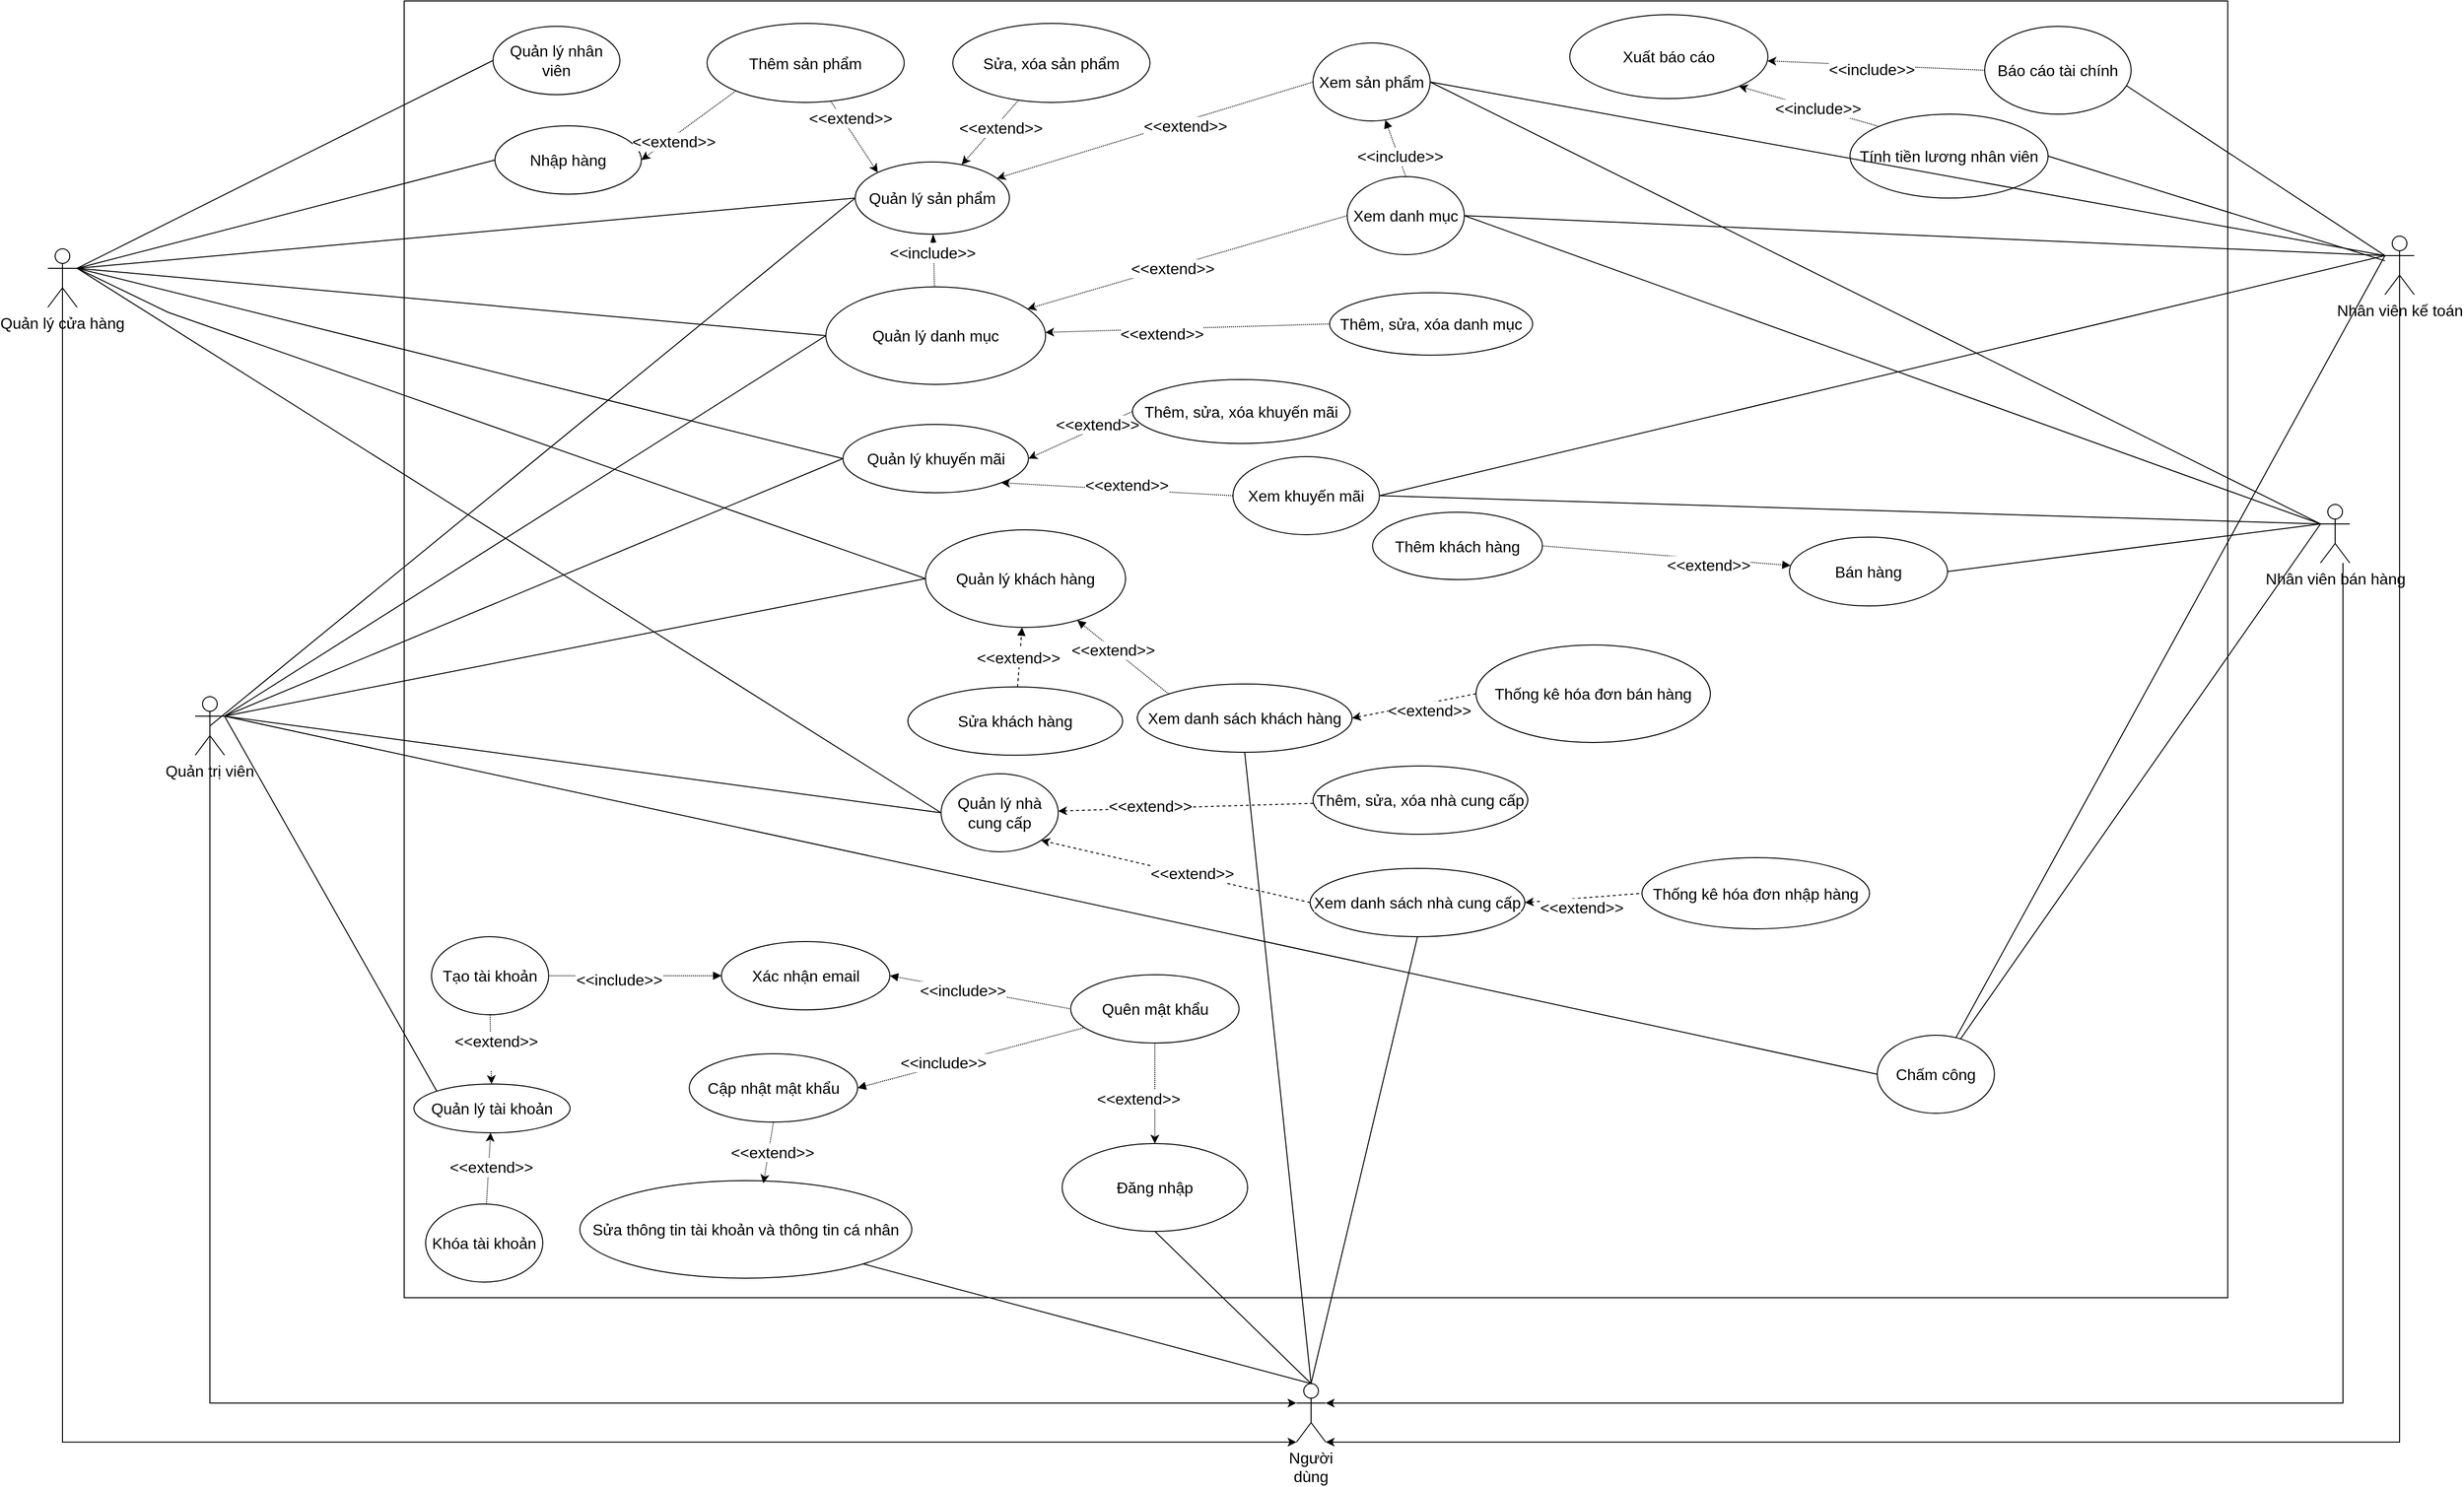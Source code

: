 <mxfile version="26.0.16">
  <diagram name="Page-1" id="WqAarsOmlhITUjQRJXOC">
    <mxGraphModel dx="2150" dy="635" grid="0" gridSize="10" guides="1" tooltips="1" connect="1" arrows="1" fold="1" page="0" pageScale="1" pageWidth="2000" pageHeight="2000" math="0" shadow="0">
      <root>
        <mxCell id="0" />
        <mxCell id="1" parent="0" />
        <mxCell id="wRQmbALiXiBGDB0lb7iL-19" style="edgeStyle=orthogonalEdgeStyle;rounded=0;orthogonalLoop=1;jettySize=auto;html=1;exitX=0.5;exitY=0.5;exitDx=0;exitDy=0;exitPerimeter=0;entryX=0;entryY=1;entryDx=0;entryDy=0;entryPerimeter=0;fontSize=16;" parent="1" source="mzjTRJlUvc-mZhG5SnVU-1" target="mzjTRJlUvc-mZhG5SnVU-13" edge="1">
          <mxGeometry relative="1" as="geometry">
            <mxPoint x="160" y="1880" as="targetPoint" />
            <Array as="points">
              <mxPoint x="-254" y="1921" />
            </Array>
          </mxGeometry>
        </mxCell>
        <mxCell id="mzjTRJlUvc-mZhG5SnVU-1" value="Quản lý cửa hàng" style="shape=umlActor;verticalLabelPosition=bottom;verticalAlign=top;outlineConnect=0;fontColor=default;fontSize=16;" parent="1" vertex="1">
          <mxGeometry x="-269" y="698" width="30" height="60" as="geometry" />
        </mxCell>
        <mxCell id="mzjTRJlUvc-mZhG5SnVU-2" value="" style="whiteSpace=wrap;html=1;fontSize=16;" parent="1" vertex="1">
          <mxGeometry x="96" y="444" width="1868" height="1329" as="geometry" />
        </mxCell>
        <mxCell id="wRQmbALiXiBGDB0lb7iL-17" style="edgeStyle=orthogonalEdgeStyle;rounded=0;orthogonalLoop=1;jettySize=auto;html=1;exitX=0.5;exitY=0.5;exitDx=0;exitDy=0;exitPerimeter=0;entryX=0;entryY=0.333;entryDx=0;entryDy=0;entryPerimeter=0;fontSize=16;" parent="1" source="mzjTRJlUvc-mZhG5SnVU-3" target="mzjTRJlUvc-mZhG5SnVU-13" edge="1">
          <mxGeometry relative="1" as="geometry">
            <mxPoint x="490" y="1830" as="targetPoint" />
            <Array as="points">
              <mxPoint x="-103" y="1881" />
            </Array>
          </mxGeometry>
        </mxCell>
        <mxCell id="vyVA0rmCBXlgfzCqZLzg-44" style="edgeStyle=none;shape=connector;rounded=0;orthogonalLoop=1;jettySize=auto;html=1;exitX=1;exitY=0.333;exitDx=0;exitDy=0;exitPerimeter=0;strokeColor=default;align=center;verticalAlign=middle;fontFamily=Helvetica;fontSize=16;fontColor=default;labelBackgroundColor=default;endArrow=none;flowAnimation=0;startFill=0;entryX=0;entryY=0.5;entryDx=0;entryDy=0;" parent="1" source="mzjTRJlUvc-mZhG5SnVU-3" target="vyVA0rmCBXlgfzCqZLzg-31" edge="1">
          <mxGeometry relative="1" as="geometry" />
        </mxCell>
        <mxCell id="mzjTRJlUvc-mZhG5SnVU-3" value="Quản trị viên" style="shape=umlActor;verticalLabelPosition=bottom;verticalAlign=top;outlineConnect=0;fontColor=default;fontSize=16;" parent="1" vertex="1">
          <mxGeometry x="-118" y="1157" width="30" height="60" as="geometry" />
        </mxCell>
        <mxCell id="mzjTRJlUvc-mZhG5SnVU-52" style="edgeStyle=none;shape=connector;rounded=0;orthogonalLoop=1;jettySize=auto;html=1;exitX=0;exitY=0.333;exitDx=0;exitDy=0;exitPerimeter=0;strokeColor=default;align=center;verticalAlign=middle;fontFamily=Helvetica;fontSize=16;fontColor=default;labelBackgroundColor=default;startFill=0;endArrow=none;entryX=1;entryY=0.5;entryDx=0;entryDy=0;" parent="1" source="mzjTRJlUvc-mZhG5SnVU-5" target="mzjTRJlUvc-mZhG5SnVU-51" edge="1">
          <mxGeometry relative="1" as="geometry" />
        </mxCell>
        <mxCell id="vyVA0rmCBXlgfzCqZLzg-46" style="edgeStyle=none;shape=connector;rounded=0;orthogonalLoop=1;jettySize=auto;html=1;exitX=0;exitY=0.333;exitDx=0;exitDy=0;exitPerimeter=0;strokeColor=default;align=center;verticalAlign=middle;fontFamily=Helvetica;fontSize=16;fontColor=default;labelBackgroundColor=default;endArrow=none;flowAnimation=0;endFill=1;startFill=0;" parent="1" source="mzjTRJlUvc-mZhG5SnVU-5" target="vyVA0rmCBXlgfzCqZLzg-31" edge="1">
          <mxGeometry relative="1" as="geometry" />
        </mxCell>
        <mxCell id="mzjTRJlUvc-mZhG5SnVU-5" value="Nhân viên bán hàng" style="shape=umlActor;verticalLabelPosition=bottom;verticalAlign=top;html=1;outlineConnect=0;fontColor=default;fontSize=16;" parent="1" vertex="1">
          <mxGeometry x="2059" y="960" width="30" height="60" as="geometry" />
        </mxCell>
        <mxCell id="wRQmbALiXiBGDB0lb7iL-16" style="edgeStyle=orthogonalEdgeStyle;rounded=0;orthogonalLoop=1;jettySize=auto;html=1;exitX=0.5;exitY=0.5;exitDx=0;exitDy=0;exitPerimeter=0;entryX=1;entryY=1;entryDx=0;entryDy=0;entryPerimeter=0;fontSize=16;" parent="1" source="mzjTRJlUvc-mZhG5SnVU-6" target="mzjTRJlUvc-mZhG5SnVU-13" edge="1">
          <mxGeometry relative="1" as="geometry">
            <mxPoint x="1900" y="1880" as="targetPoint" />
            <Array as="points">
              <mxPoint x="2140" y="1921" />
            </Array>
          </mxGeometry>
        </mxCell>
        <mxCell id="vyVA0rmCBXlgfzCqZLzg-47" style="edgeStyle=none;shape=connector;rounded=0;orthogonalLoop=1;jettySize=auto;html=1;exitX=0;exitY=0.333;exitDx=0;exitDy=0;exitPerimeter=0;strokeColor=default;align=center;verticalAlign=middle;fontFamily=Helvetica;fontSize=16;fontColor=default;labelBackgroundColor=default;endArrow=none;flowAnimation=0;startFill=0;" parent="1" source="mzjTRJlUvc-mZhG5SnVU-6" target="vyVA0rmCBXlgfzCqZLzg-31" edge="1">
          <mxGeometry relative="1" as="geometry" />
        </mxCell>
        <mxCell id="mzjTRJlUvc-mZhG5SnVU-6" value="Nhân viên kế toán" style="shape=umlActor;verticalLabelPosition=bottom;verticalAlign=top;html=1;outlineConnect=0;fontColor=default;fontSize=16;" parent="1" vertex="1">
          <mxGeometry x="2125" y="685" width="30" height="60" as="geometry" />
        </mxCell>
        <mxCell id="mzjTRJlUvc-mZhG5SnVU-13" value="Người dùng" style="shape=umlActor;verticalLabelPosition=bottom;verticalAlign=top;html=1;outlineConnect=0;whiteSpace=wrap;fontColor=default;fontSize=16;" parent="1" vertex="1">
          <mxGeometry x="1010" y="1861" width="30" height="60" as="geometry" />
        </mxCell>
        <mxCell id="mzjTRJlUvc-mZhG5SnVU-41" style="rounded=0;orthogonalLoop=1;jettySize=auto;html=1;exitX=0.5;exitY=1;exitDx=0;exitDy=0;endArrow=none;startFill=0;fontSize=16;entryX=0.5;entryY=0;entryDx=0;entryDy=0;entryPerimeter=0;" parent="1" source="mzjTRJlUvc-mZhG5SnVU-34" target="mzjTRJlUvc-mZhG5SnVU-13" edge="1">
          <mxGeometry relative="1" as="geometry">
            <mxPoint x="1035" y="1770" as="targetPoint" />
          </mxGeometry>
        </mxCell>
        <mxCell id="mzjTRJlUvc-mZhG5SnVU-34" value="Đăng nhập" style="ellipse;whiteSpace=wrap;html=1;fontSize=16;" parent="1" vertex="1">
          <mxGeometry x="770" y="1615" width="190" height="90" as="geometry" />
        </mxCell>
        <mxCell id="mzjTRJlUvc-mZhG5SnVU-42" style="rounded=0;orthogonalLoop=1;jettySize=auto;html=1;dashed=1;dashPattern=1 1;fontSize=16;flowAnimation=0;" parent="1" source="mzjTRJlUvc-mZhG5SnVU-35" target="mzjTRJlUvc-mZhG5SnVU-34" edge="1">
          <mxGeometry relative="1" as="geometry" />
        </mxCell>
        <mxCell id="mzjTRJlUvc-mZhG5SnVU-44" value="&amp;lt;&amp;lt;extend&amp;gt;&amp;gt;" style="edgeLabel;html=1;align=center;verticalAlign=middle;resizable=0;points=[];fontSize=16;" parent="mzjTRJlUvc-mZhG5SnVU-42" vertex="1" connectable="0">
          <mxGeometry x="0.139" y="-2" relative="1" as="geometry">
            <mxPoint x="-15" y="-2" as="offset" />
          </mxGeometry>
        </mxCell>
        <mxCell id="mzjTRJlUvc-mZhG5SnVU-35" value="Quên mật khẩu" style="ellipse;whiteSpace=wrap;html=1;fontSize=16;" parent="1" vertex="1">
          <mxGeometry x="778.75" y="1442" width="172.5" height="70" as="geometry" />
        </mxCell>
        <mxCell id="mzjTRJlUvc-mZhG5SnVU-48" style="rounded=0;orthogonalLoop=1;jettySize=auto;html=1;exitX=0;exitY=0.5;exitDx=0;exitDy=0;endArrow=none;startFill=0;entryX=1;entryY=0.333;entryDx=0;entryDy=0;entryPerimeter=0;fontSize=16;" parent="1" source="mzjTRJlUvc-mZhG5SnVU-46" target="mzjTRJlUvc-mZhG5SnVU-1" edge="1">
          <mxGeometry relative="1" as="geometry" />
        </mxCell>
        <mxCell id="mzjTRJlUvc-mZhG5SnVU-46" value="Quản lý nhân viên" style="ellipse;whiteSpace=wrap;html=1;fontSize=16;" parent="1" vertex="1">
          <mxGeometry x="187" y="470" width="130" height="70" as="geometry" />
        </mxCell>
        <mxCell id="mzjTRJlUvc-mZhG5SnVU-50" style="edgeStyle=none;shape=connector;rounded=0;orthogonalLoop=1;jettySize=auto;html=1;exitX=0;exitY=0;exitDx=0;exitDy=0;strokeColor=default;align=center;verticalAlign=middle;fontFamily=Helvetica;fontSize=16;fontColor=default;labelBackgroundColor=default;startFill=0;endArrow=none;entryX=1;entryY=0.333;entryDx=0;entryDy=0;entryPerimeter=0;" parent="1" source="mzjTRJlUvc-mZhG5SnVU-49" target="mzjTRJlUvc-mZhG5SnVU-3" edge="1">
          <mxGeometry relative="1" as="geometry" />
        </mxCell>
        <mxCell id="mzjTRJlUvc-mZhG5SnVU-49" value="Quản lý tài khoản" style="ellipse;whiteSpace=wrap;html=1;fontFamily=Helvetica;fontSize=16;fontColor=default;labelBackgroundColor=default;" parent="1" vertex="1">
          <mxGeometry x="106" y="1554" width="160" height="50" as="geometry" />
        </mxCell>
        <mxCell id="vyVA0rmCBXlgfzCqZLzg-49" style="edgeStyle=none;shape=connector;rounded=0;orthogonalLoop=1;jettySize=auto;html=1;dashed=1;dashPattern=1 1;strokeColor=default;align=center;verticalAlign=middle;fontFamily=Helvetica;fontSize=16;fontColor=default;labelBackgroundColor=default;endArrow=none;flowAnimation=0;startArrow=block;startFill=1;entryX=1;entryY=0.5;entryDx=0;entryDy=0;" parent="1" source="mzjTRJlUvc-mZhG5SnVU-51" target="vyVA0rmCBXlgfzCqZLzg-35" edge="1">
          <mxGeometry relative="1" as="geometry" />
        </mxCell>
        <mxCell id="vyVA0rmCBXlgfzCqZLzg-50" value="&amp;lt;&amp;lt;extend&amp;gt;&amp;gt;" style="edgeLabel;html=1;align=center;verticalAlign=middle;resizable=0;points=[];fontFamily=Helvetica;fontSize=16;fontColor=default;labelBackgroundColor=default;" parent="vyVA0rmCBXlgfzCqZLzg-49" vertex="1" connectable="0">
          <mxGeometry x="-0.328" y="6" relative="1" as="geometry">
            <mxPoint x="1" as="offset" />
          </mxGeometry>
        </mxCell>
        <mxCell id="mzjTRJlUvc-mZhG5SnVU-51" value="Bán hàng" style="ellipse;whiteSpace=wrap;html=1;fontFamily=Helvetica;fontSize=16;fontColor=default;labelBackgroundColor=default;" parent="1" vertex="1">
          <mxGeometry x="1515" y="993.5" width="162" height="70.5" as="geometry" />
        </mxCell>
        <mxCell id="mzjTRJlUvc-mZhG5SnVU-53" value="Nhập hàng" style="ellipse;whiteSpace=wrap;html=1;fontFamily=Helvetica;fontSize=16;fontColor=default;labelBackgroundColor=default;" parent="1" vertex="1">
          <mxGeometry x="189" y="572" width="150" height="70" as="geometry" />
        </mxCell>
        <mxCell id="mzjTRJlUvc-mZhG5SnVU-61" style="edgeStyle=none;shape=connector;rounded=0;orthogonalLoop=1;jettySize=auto;html=1;exitX=0.955;exitY=0.661;exitDx=0;exitDy=0;strokeColor=default;align=center;verticalAlign=middle;fontFamily=Helvetica;fontSize=16;fontColor=default;labelBackgroundColor=default;startFill=0;endArrow=none;exitPerimeter=0;entryX=0;entryY=0.333;entryDx=0;entryDy=0;entryPerimeter=0;" parent="1" source="mzjTRJlUvc-mZhG5SnVU-59" target="mzjTRJlUvc-mZhG5SnVU-6" edge="1">
          <mxGeometry relative="1" as="geometry">
            <mxPoint x="1670" y="730" as="targetPoint" />
          </mxGeometry>
        </mxCell>
        <mxCell id="TOIIvdyRNJA0sRJGZACa-12" style="edgeStyle=none;shape=connector;rounded=0;orthogonalLoop=1;jettySize=auto;html=1;exitX=0;exitY=0.5;exitDx=0;exitDy=0;dashed=1;dashPattern=1 1;strokeColor=default;align=center;verticalAlign=middle;fontFamily=Helvetica;fontSize=16;fontColor=default;labelBackgroundColor=default;endArrow=classic;flowAnimation=0;" edge="1" parent="1" source="mzjTRJlUvc-mZhG5SnVU-59" target="TOIIvdyRNJA0sRJGZACa-7">
          <mxGeometry relative="1" as="geometry" />
        </mxCell>
        <mxCell id="TOIIvdyRNJA0sRJGZACa-26" value="&amp;lt;&amp;lt;include&amp;gt;&amp;gt;" style="edgeLabel;html=1;align=center;verticalAlign=middle;resizable=0;points=[];fontFamily=Helvetica;fontSize=16;fontColor=default;labelBackgroundColor=default;" vertex="1" connectable="0" parent="TOIIvdyRNJA0sRJGZACa-12">
          <mxGeometry x="0.044" y="4" relative="1" as="geometry">
            <mxPoint as="offset" />
          </mxGeometry>
        </mxCell>
        <mxCell id="mzjTRJlUvc-mZhG5SnVU-59" value="Báo cáo tài chính" style="ellipse;whiteSpace=wrap;html=1;fontFamily=Helvetica;fontSize=16;fontColor=default;labelBackgroundColor=default;" parent="1" vertex="1">
          <mxGeometry x="1715" y="470" width="150" height="90" as="geometry" />
        </mxCell>
        <mxCell id="mzjTRJlUvc-mZhG5SnVU-62" style="edgeStyle=none;shape=connector;rounded=0;orthogonalLoop=1;jettySize=auto;html=1;exitX=1;exitY=0.5;exitDx=0;exitDy=0;strokeColor=default;align=center;verticalAlign=middle;fontFamily=Helvetica;fontSize=16;fontColor=default;labelBackgroundColor=default;startFill=0;endArrow=none;" parent="1" source="mzjTRJlUvc-mZhG5SnVU-60" target="mzjTRJlUvc-mZhG5SnVU-6" edge="1">
          <mxGeometry relative="1" as="geometry">
            <mxPoint x="1670" y="710" as="targetPoint" />
          </mxGeometry>
        </mxCell>
        <mxCell id="TOIIvdyRNJA0sRJGZACa-11" style="edgeStyle=none;shape=connector;rounded=0;orthogonalLoop=1;jettySize=auto;html=1;exitX=0;exitY=0;exitDx=0;exitDy=0;entryX=1;entryY=1;entryDx=0;entryDy=0;dashed=1;dashPattern=1 1;strokeColor=default;align=center;verticalAlign=middle;fontFamily=Helvetica;fontSize=16;fontColor=default;labelBackgroundColor=default;endArrow=classic;flowAnimation=0;" edge="1" parent="1" source="mzjTRJlUvc-mZhG5SnVU-60" target="TOIIvdyRNJA0sRJGZACa-7">
          <mxGeometry relative="1" as="geometry" />
        </mxCell>
        <mxCell id="TOIIvdyRNJA0sRJGZACa-28" value="&lt;span style=&quot;color: rgba(0, 0, 0, 0); font-family: monospace; font-size: 0px; text-align: start;&quot;&gt;%3CmxGraphModel%3E%3Croot%3E%3CmxCell%20id%3D%220%22%2F%3E%3CmxCell%20id%3D%221%22%20parent%3D%220%22%2F%3E%3CmxCell%20id%3D%222%22%20value%3D%22%26amp%3Blt%3B%26amp%3Blt%3Binclude%26amp%3Bgt%3B%26amp%3Bgt%3B%22%20style%3D%22edgeLabel%3Bhtml%3D1%3Balign%3Dcenter%3BverticalAlign%3Dmiddle%3Bresizable%3D0%3Bpoints%3D%5B%5D%3BfontFamily%3DHelvetica%3BfontSize%3D16%3BfontColor%3Ddefault%3BlabelBackgroundColor%3Ddefault%3B%22%20vertex%3D%221%22%20connectable%3D%220%22%20parent%3D%221%22%3E%3CmxGeometry%20x%3D%221598.467%22%20y%3D%22513.795%22%20as%3D%22geometry%22%2F%3E%3C%2FmxCell%3E%3C%2Froot%3E%3C%2FmxGraphModel%3&amp;lt;&amp;lt;in&lt;/span&gt;" style="edgeLabel;html=1;align=center;verticalAlign=middle;resizable=0;points=[];fontFamily=Helvetica;fontSize=16;fontColor=default;labelBackgroundColor=default;" vertex="1" connectable="0" parent="TOIIvdyRNJA0sRJGZACa-11">
          <mxGeometry x="-0.119" relative="1" as="geometry">
            <mxPoint y="1" as="offset" />
          </mxGeometry>
        </mxCell>
        <mxCell id="TOIIvdyRNJA0sRJGZACa-29" value="&amp;lt;&amp;lt;include&amp;gt;&amp;gt;" style="edgeLabel;html=1;align=center;verticalAlign=middle;resizable=0;points=[];fontFamily=Helvetica;fontSize=16;fontColor=default;labelBackgroundColor=default;" vertex="1" connectable="0" parent="TOIIvdyRNJA0sRJGZACa-11">
          <mxGeometry x="-0.114" y="-1" relative="1" as="geometry">
            <mxPoint as="offset" />
          </mxGeometry>
        </mxCell>
        <mxCell id="mzjTRJlUvc-mZhG5SnVU-60" value="Tính tiền lương nhân viên" style="ellipse;whiteSpace=wrap;html=1;fontFamily=Helvetica;fontSize=16;fontColor=default;labelBackgroundColor=default;" parent="1" vertex="1">
          <mxGeometry x="1577" y="560" width="203" height="86" as="geometry" />
        </mxCell>
        <mxCell id="mzjTRJlUvc-mZhG5SnVU-66" value="Thống kê hóa đơn nhập hàng" style="ellipse;whiteSpace=wrap;html=1;fontFamily=Helvetica;fontSize=16;fontColor=default;labelBackgroundColor=default;" parent="1" vertex="1">
          <mxGeometry x="1364" y="1322" width="233" height="73" as="geometry" />
        </mxCell>
        <mxCell id="mzjTRJlUvc-mZhG5SnVU-69" value="Sửa thông tin tài khoản và thông tin cá nhân" style="ellipse;whiteSpace=wrap;html=1;fontFamily=Helvetica;fontSize=16;fontColor=default;labelBackgroundColor=default;" parent="1" vertex="1">
          <mxGeometry x="276" y="1653" width="340" height="100" as="geometry" />
        </mxCell>
        <mxCell id="mzjTRJlUvc-mZhG5SnVU-70" style="edgeStyle=none;shape=connector;rounded=0;orthogonalLoop=1;jettySize=auto;html=1;exitX=1;exitY=1;exitDx=0;exitDy=0;entryX=0.5;entryY=0;entryDx=0;entryDy=0;entryPerimeter=0;strokeColor=default;align=center;verticalAlign=middle;fontFamily=Helvetica;fontSize=16;fontColor=default;labelBackgroundColor=default;startFill=0;endArrow=none;" parent="1" source="mzjTRJlUvc-mZhG5SnVU-69" target="mzjTRJlUvc-mZhG5SnVU-13" edge="1">
          <mxGeometry relative="1" as="geometry" />
        </mxCell>
        <mxCell id="mzjTRJlUvc-mZhG5SnVU-77" style="edgeStyle=none;shape=connector;rounded=0;orthogonalLoop=1;jettySize=auto;html=1;exitX=0;exitY=0.5;exitDx=0;exitDy=0;strokeColor=default;align=center;verticalAlign=middle;fontFamily=Helvetica;fontSize=16;fontColor=default;labelBackgroundColor=default;startFill=0;endArrow=none;entryX=1;entryY=0.333;entryDx=0;entryDy=0;entryPerimeter=0;" parent="1" source="mzjTRJlUvc-mZhG5SnVU-71" target="mzjTRJlUvc-mZhG5SnVU-3" edge="1">
          <mxGeometry relative="1" as="geometry" />
        </mxCell>
        <mxCell id="TOIIvdyRNJA0sRJGZACa-35" style="edgeStyle=none;shape=connector;rounded=0;orthogonalLoop=1;jettySize=auto;html=1;strokeColor=default;align=center;verticalAlign=middle;fontFamily=Helvetica;fontSize=16;fontColor=default;labelBackgroundColor=default;startFill=1;endArrow=none;flowAnimation=0;dashed=1;endFill=1;startArrow=classic;" edge="1" parent="1" source="mzjTRJlUvc-mZhG5SnVU-71" target="TOIIvdyRNJA0sRJGZACa-33">
          <mxGeometry relative="1" as="geometry" />
        </mxCell>
        <mxCell id="TOIIvdyRNJA0sRJGZACa-41" value="&amp;lt;&amp;lt;extend&amp;gt;&amp;gt;" style="edgeLabel;html=1;align=center;verticalAlign=middle;resizable=0;points=[];fontFamily=Helvetica;fontSize=16;fontColor=default;labelBackgroundColor=default;" vertex="1" connectable="0" parent="TOIIvdyRNJA0sRJGZACa-35">
          <mxGeometry x="-0.283" y="3" relative="1" as="geometry">
            <mxPoint as="offset" />
          </mxGeometry>
        </mxCell>
        <mxCell id="mzjTRJlUvc-mZhG5SnVU-71" value="Quản lý nhà cung cấp" style="ellipse;whiteSpace=wrap;html=1;fontSize=16;" parent="1" vertex="1">
          <mxGeometry x="646" y="1236" width="120" height="80" as="geometry" />
        </mxCell>
        <mxCell id="vyVA0rmCBXlgfzCqZLzg-79" value="" style="edgeStyle=none;shape=connector;rounded=0;orthogonalLoop=1;jettySize=auto;html=1;dashed=1;dashPattern=1 1;strokeColor=default;align=center;verticalAlign=middle;fontFamily=Helvetica;fontSize=16;fontColor=default;labelBackgroundColor=default;endArrow=none;flowAnimation=0;startArrow=blockThin;startFill=1;" parent="1" source="mzjTRJlUvc-mZhG5SnVU-72" target="vyVA0rmCBXlgfzCqZLzg-28" edge="1">
          <mxGeometry relative="1" as="geometry" />
        </mxCell>
        <mxCell id="vyVA0rmCBXlgfzCqZLzg-80" value="&amp;lt;&amp;lt;include&amp;gt;&amp;gt;" style="edgeLabel;html=1;align=center;verticalAlign=middle;resizable=0;points=[];strokeColor=default;fontFamily=Helvetica;fontSize=16;fontColor=default;fillColor=default;" parent="vyVA0rmCBXlgfzCqZLzg-79" vertex="1" connectable="0">
          <mxGeometry x="-0.295" y="-2" relative="1" as="geometry">
            <mxPoint as="offset" />
          </mxGeometry>
        </mxCell>
        <mxCell id="DNHe4On6wuGSZNn7wSYI-7" style="edgeStyle=none;shape=connector;rounded=0;orthogonalLoop=1;jettySize=auto;html=1;exitX=0;exitY=0.5;exitDx=0;exitDy=0;strokeColor=default;align=center;verticalAlign=middle;fontFamily=Helvetica;fontSize=11;fontColor=default;labelBackgroundColor=default;startFill=0;endArrow=none;entryX=1;entryY=0.333;entryDx=0;entryDy=0;entryPerimeter=0;" parent="1" source="mzjTRJlUvc-mZhG5SnVU-72" edge="1" target="mzjTRJlUvc-mZhG5SnVU-1">
          <mxGeometry relative="1" as="geometry">
            <mxPoint x="62.286" y="723.571" as="targetPoint" />
          </mxGeometry>
        </mxCell>
        <mxCell id="DNHe4On6wuGSZNn7wSYI-8" style="edgeStyle=none;shape=connector;rounded=0;orthogonalLoop=1;jettySize=auto;html=1;exitX=0;exitY=0.5;exitDx=0;exitDy=0;strokeColor=default;align=center;verticalAlign=middle;fontFamily=Helvetica;fontSize=11;fontColor=default;labelBackgroundColor=default;startFill=0;endArrow=none;entryX=0.5;entryY=0.5;entryDx=0;entryDy=0;entryPerimeter=0;" parent="1" source="mzjTRJlUvc-mZhG5SnVU-72" edge="1" target="mzjTRJlUvc-mZhG5SnVU-3">
          <mxGeometry relative="1" as="geometry">
            <mxPoint x="216.571" y="1181.857" as="targetPoint" />
          </mxGeometry>
        </mxCell>
        <mxCell id="mzjTRJlUvc-mZhG5SnVU-72" value="Quản lý sản phẩm" style="ellipse;whiteSpace=wrap;html=1;fontFamily=Helvetica;fontSize=16;fontColor=default;labelBackgroundColor=default;" parent="1" vertex="1">
          <mxGeometry x="558" y="609" width="158" height="74" as="geometry" />
        </mxCell>
        <mxCell id="DNHe4On6wuGSZNn7wSYI-2" style="edgeStyle=none;shape=connector;rounded=0;orthogonalLoop=1;jettySize=auto;html=1;exitX=0;exitY=0.5;exitDx=0;exitDy=0;strokeColor=default;align=center;verticalAlign=middle;fontFamily=Helvetica;fontSize=16;fontColor=default;labelBackgroundColor=default;startFill=0;endArrow=none;entryX=1;entryY=0.333;entryDx=0;entryDy=0;entryPerimeter=0;" parent="1" source="mzjTRJlUvc-mZhG5SnVU-74" edge="1" target="mzjTRJlUvc-mZhG5SnVU-1">
          <mxGeometry relative="1" as="geometry">
            <mxPoint x="-234" y="717" as="targetPoint" />
            <Array as="points">
              <mxPoint x="-146" y="763" />
            </Array>
          </mxGeometry>
        </mxCell>
        <mxCell id="mzjTRJlUvc-mZhG5SnVU-74" value="Quản lý khách hàng" style="ellipse;whiteSpace=wrap;html=1;fontFamily=Helvetica;fontSize=16;fontColor=default;labelBackgroundColor=default;" parent="1" vertex="1">
          <mxGeometry x="630" y="986" width="205" height="100" as="geometry" />
        </mxCell>
        <mxCell id="mzjTRJlUvc-mZhG5SnVU-75" value="Quản lý khuyến mãi" style="ellipse;whiteSpace=wrap;html=1;fontFamily=Helvetica;fontSize=16;fontColor=default;labelBackgroundColor=default;" parent="1" vertex="1">
          <mxGeometry x="545.5" y="878" width="190" height="70" as="geometry" />
        </mxCell>
        <mxCell id="mzjTRJlUvc-mZhG5SnVU-76" style="edgeStyle=none;shape=connector;rounded=0;orthogonalLoop=1;jettySize=auto;html=1;exitX=0;exitY=0.5;exitDx=0;exitDy=0;entryX=1;entryY=0.333;entryDx=0;entryDy=0;entryPerimeter=0;strokeColor=default;align=center;verticalAlign=middle;fontFamily=Helvetica;fontSize=16;fontColor=default;labelBackgroundColor=default;startFill=0;endArrow=none;" parent="1" source="mzjTRJlUvc-mZhG5SnVU-71" target="mzjTRJlUvc-mZhG5SnVU-1" edge="1">
          <mxGeometry relative="1" as="geometry" />
        </mxCell>
        <mxCell id="wRQmbALiXiBGDB0lb7iL-4" value="Thống kê hóa đơn bán hàng" style="ellipse;whiteSpace=wrap;html=1;fontFamily=Helvetica;fontSize=16;fontColor=default;labelBackgroundColor=default;" parent="1" vertex="1">
          <mxGeometry x="1194" y="1104" width="240" height="100" as="geometry" />
        </mxCell>
        <mxCell id="wRQmbALiXiBGDB0lb7iL-15" style="edgeStyle=orthogonalEdgeStyle;rounded=0;orthogonalLoop=1;jettySize=auto;html=1;entryX=1;entryY=0.333;entryDx=0;entryDy=0;entryPerimeter=0;fontSize=16;" parent="1" edge="1" target="mzjTRJlUvc-mZhG5SnVU-13" source="mzjTRJlUvc-mZhG5SnVU-5">
          <mxGeometry relative="1" as="geometry">
            <Array as="points">
              <mxPoint x="2082" y="1881" />
            </Array>
            <mxPoint x="1760" y="1000" as="sourcePoint" />
            <mxPoint x="1050" y="1790" as="targetPoint" />
          </mxGeometry>
        </mxCell>
        <mxCell id="wRQmbALiXiBGDB0lb7iL-24" style="edgeStyle=none;shape=connector;rounded=0;orthogonalLoop=1;jettySize=auto;html=1;exitX=0;exitY=0.5;exitDx=0;exitDy=0;entryX=1;entryY=0.333;entryDx=0;entryDy=0;entryPerimeter=0;strokeColor=default;align=center;verticalAlign=middle;fontFamily=Helvetica;fontSize=16;fontColor=default;labelBackgroundColor=default;startFill=0;endArrow=none;" parent="1" source="mzjTRJlUvc-mZhG5SnVU-75" target="mzjTRJlUvc-mZhG5SnVU-1" edge="1">
          <mxGeometry relative="1" as="geometry" />
        </mxCell>
        <mxCell id="wRQmbALiXiBGDB0lb7iL-25" style="edgeStyle=none;shape=connector;rounded=0;orthogonalLoop=1;jettySize=auto;html=1;exitX=0;exitY=0.5;exitDx=0;exitDy=0;entryX=1;entryY=0.333;entryDx=0;entryDy=0;entryPerimeter=0;strokeColor=default;align=center;verticalAlign=middle;fontFamily=Helvetica;fontSize=16;fontColor=default;labelBackgroundColor=default;startFill=0;endArrow=none;" parent="1" source="mzjTRJlUvc-mZhG5SnVU-75" target="mzjTRJlUvc-mZhG5SnVU-3" edge="1">
          <mxGeometry relative="1" as="geometry" />
        </mxCell>
        <mxCell id="vyVA0rmCBXlgfzCqZLzg-7" style="edgeStyle=none;shape=connector;rounded=0;orthogonalLoop=1;jettySize=auto;html=1;exitX=0.5;exitY=1;exitDx=0;exitDy=0;dashed=1;dashPattern=1 1;strokeColor=default;align=center;verticalAlign=middle;fontFamily=Helvetica;fontSize=16;fontColor=default;labelBackgroundColor=default;endArrow=classic;flowAnimation=0;" parent="1" source="vyVA0rmCBXlgfzCqZLzg-4" target="mzjTRJlUvc-mZhG5SnVU-49" edge="1">
          <mxGeometry relative="1" as="geometry" />
        </mxCell>
        <mxCell id="vyVA0rmCBXlgfzCqZLzg-24" value="&amp;lt;&amp;lt;extend&amp;gt;&amp;gt;&lt;div&gt;&lt;br&gt;&lt;/div&gt;" style="edgeLabel;html=1;align=center;verticalAlign=middle;resizable=0;points=[];fontFamily=Helvetica;fontSize=16;fontColor=default;labelBackgroundColor=default;" parent="vyVA0rmCBXlgfzCqZLzg-7" vertex="1" connectable="0">
          <mxGeometry x="0.043" y="5" relative="1" as="geometry">
            <mxPoint as="offset" />
          </mxGeometry>
        </mxCell>
        <mxCell id="vyVA0rmCBXlgfzCqZLzg-4" value="Tạo tài khoản" style="ellipse;whiteSpace=wrap;html=1;fontSize=16;" parent="1" vertex="1">
          <mxGeometry x="124" y="1403" width="120" height="80" as="geometry" />
        </mxCell>
        <mxCell id="vyVA0rmCBXlgfzCqZLzg-6" style="edgeStyle=none;shape=connector;rounded=0;orthogonalLoop=1;jettySize=auto;html=1;dashed=1;dashPattern=1 1;strokeColor=default;align=center;verticalAlign=middle;fontFamily=Helvetica;fontSize=16;fontColor=default;labelBackgroundColor=default;endArrow=classic;flowAnimation=0;" parent="1" source="vyVA0rmCBXlgfzCqZLzg-5" target="mzjTRJlUvc-mZhG5SnVU-49" edge="1">
          <mxGeometry relative="1" as="geometry" />
        </mxCell>
        <mxCell id="vyVA0rmCBXlgfzCqZLzg-25" value="&amp;lt;&amp;lt;extend&amp;gt;&amp;gt;" style="edgeLabel;html=1;align=center;verticalAlign=middle;resizable=0;points=[];fontFamily=Helvetica;fontSize=16;fontColor=default;labelBackgroundColor=default;" parent="vyVA0rmCBXlgfzCqZLzg-6" vertex="1" connectable="0">
          <mxGeometry x="0.045" y="-3" relative="1" as="geometry">
            <mxPoint x="-1" y="-1" as="offset" />
          </mxGeometry>
        </mxCell>
        <mxCell id="vyVA0rmCBXlgfzCqZLzg-5" value="Khóa tài khoản" style="ellipse;whiteSpace=wrap;html=1;fontSize=16;" parent="1" vertex="1">
          <mxGeometry x="118" y="1677" width="120" height="80" as="geometry" />
        </mxCell>
        <mxCell id="vyVA0rmCBXlgfzCqZLzg-18" style="edgeStyle=none;shape=connector;rounded=0;orthogonalLoop=1;jettySize=auto;html=1;exitX=1;exitY=0.5;exitDx=0;exitDy=0;entryX=0;entryY=0.5;entryDx=0;entryDy=0;dashed=1;dashPattern=1 1;strokeColor=default;align=center;verticalAlign=middle;fontFamily=Helvetica;fontSize=16;fontColor=default;labelBackgroundColor=default;endArrow=none;flowAnimation=0;startArrow=block;startFill=1;" parent="1" source="vyVA0rmCBXlgfzCqZLzg-9" target="mzjTRJlUvc-mZhG5SnVU-35" edge="1">
          <mxGeometry relative="1" as="geometry" />
        </mxCell>
        <mxCell id="vyVA0rmCBXlgfzCqZLzg-22" value="&amp;lt;&amp;lt;include&amp;gt;&amp;gt;" style="edgeLabel;html=1;align=center;verticalAlign=middle;resizable=0;points=[];fontFamily=Helvetica;fontSize=16;fontColor=default;labelBackgroundColor=default;" parent="vyVA0rmCBXlgfzCqZLzg-18" vertex="1" connectable="0">
          <mxGeometry x="-0.193" y="-1" relative="1" as="geometry">
            <mxPoint as="offset" />
          </mxGeometry>
        </mxCell>
        <mxCell id="vyVA0rmCBXlgfzCqZLzg-9" value="Xác nhận email" style="ellipse;whiteSpace=wrap;html=1;fontSize=16;" parent="1" vertex="1">
          <mxGeometry x="421" y="1408" width="172.5" height="70" as="geometry" />
        </mxCell>
        <mxCell id="vyVA0rmCBXlgfzCqZLzg-19" style="edgeStyle=none;shape=connector;rounded=0;orthogonalLoop=1;jettySize=auto;html=1;exitX=1;exitY=0.5;exitDx=0;exitDy=0;dashed=1;dashPattern=1 1;strokeColor=default;align=center;verticalAlign=middle;fontFamily=Helvetica;fontSize=16;fontColor=default;labelBackgroundColor=default;endArrow=none;flowAnimation=0;startArrow=block;startFill=1;" parent="1" source="vyVA0rmCBXlgfzCqZLzg-10" target="mzjTRJlUvc-mZhG5SnVU-35" edge="1">
          <mxGeometry relative="1" as="geometry" />
        </mxCell>
        <mxCell id="vyVA0rmCBXlgfzCqZLzg-23" value="&amp;lt;&amp;lt;include&amp;gt;&amp;gt;" style="edgeLabel;html=1;align=center;verticalAlign=middle;resizable=0;points=[];fontFamily=Helvetica;fontSize=16;fontColor=default;labelBackgroundColor=default;" parent="vyVA0rmCBXlgfzCqZLzg-19" vertex="1" connectable="0">
          <mxGeometry x="-0.241" y="3" relative="1" as="geometry">
            <mxPoint as="offset" />
          </mxGeometry>
        </mxCell>
        <mxCell id="vyVA0rmCBXlgfzCqZLzg-10" value="Cập nhật&lt;span style=&quot;background-color: transparent; color: light-dark(rgb(0, 0, 0), rgb(255, 255, 255));&quot;&gt;&amp;nbsp;mật khẩu&lt;/span&gt;" style="ellipse;whiteSpace=wrap;html=1;fontSize=16;" parent="1" vertex="1">
          <mxGeometry x="388" y="1523" width="172.5" height="70" as="geometry" />
        </mxCell>
        <mxCell id="vyVA0rmCBXlgfzCqZLzg-17" style="edgeStyle=none;shape=connector;rounded=0;orthogonalLoop=1;jettySize=auto;html=1;exitX=0;exitY=0.5;exitDx=0;exitDy=0;dashed=1;dashPattern=1 1;strokeColor=default;align=center;verticalAlign=middle;fontFamily=Helvetica;fontSize=16;fontColor=default;labelBackgroundColor=default;endArrow=none;flowAnimation=0;startArrow=block;startFill=1;" parent="1" source="vyVA0rmCBXlgfzCqZLzg-9" target="vyVA0rmCBXlgfzCqZLzg-4" edge="1">
          <mxGeometry relative="1" as="geometry" />
        </mxCell>
        <mxCell id="vyVA0rmCBXlgfzCqZLzg-21" value="&amp;lt;&amp;lt;include&amp;gt;&amp;gt;" style="edgeLabel;html=1;align=center;verticalAlign=middle;resizable=0;points=[];fontFamily=Helvetica;fontSize=16;fontColor=default;labelBackgroundColor=default;" parent="vyVA0rmCBXlgfzCqZLzg-17" vertex="1" connectable="0">
          <mxGeometry x="0.195" y="4" relative="1" as="geometry">
            <mxPoint x="1" as="offset" />
          </mxGeometry>
        </mxCell>
        <mxCell id="vyVA0rmCBXlgfzCqZLzg-20" style="edgeStyle=none;shape=connector;rounded=0;orthogonalLoop=1;jettySize=auto;html=1;exitX=0.5;exitY=1;exitDx=0;exitDy=0;entryX=0.553;entryY=0.027;entryDx=0;entryDy=0;entryPerimeter=0;dashed=1;dashPattern=1 1;strokeColor=default;align=center;verticalAlign=middle;fontFamily=Helvetica;fontSize=16;fontColor=default;labelBackgroundColor=default;endArrow=classic;flowAnimation=0;" parent="1" source="vyVA0rmCBXlgfzCqZLzg-10" target="mzjTRJlUvc-mZhG5SnVU-69" edge="1">
          <mxGeometry relative="1" as="geometry" />
        </mxCell>
        <mxCell id="vyVA0rmCBXlgfzCqZLzg-26" value="&amp;lt;&amp;lt;extend&amp;gt;&amp;gt;" style="edgeLabel;html=1;align=center;verticalAlign=middle;resizable=0;points=[];fontFamily=Helvetica;fontSize=16;fontColor=default;labelBackgroundColor=default;" parent="vyVA0rmCBXlgfzCqZLzg-20" vertex="1" connectable="0">
          <mxGeometry x="-0.031" y="4" relative="1" as="geometry">
            <mxPoint as="offset" />
          </mxGeometry>
        </mxCell>
        <mxCell id="vyVA0rmCBXlgfzCqZLzg-27" style="edgeStyle=none;shape=connector;rounded=0;orthogonalLoop=1;jettySize=auto;html=1;exitX=0;exitY=0.5;exitDx=0;exitDy=0;entryX=1;entryY=0.333;entryDx=0;entryDy=0;entryPerimeter=0;strokeColor=default;align=center;verticalAlign=middle;fontFamily=Helvetica;fontSize=16;fontColor=default;labelBackgroundColor=default;endArrow=none;flowAnimation=0;startFill=0;" parent="1" source="mzjTRJlUvc-mZhG5SnVU-53" target="mzjTRJlUvc-mZhG5SnVU-1" edge="1">
          <mxGeometry relative="1" as="geometry" />
        </mxCell>
        <mxCell id="vyVA0rmCBXlgfzCqZLzg-29" style="edgeStyle=none;shape=connector;rounded=0;orthogonalLoop=1;jettySize=auto;html=1;exitX=0;exitY=0.5;exitDx=0;exitDy=0;strokeColor=default;align=center;verticalAlign=middle;fontFamily=Helvetica;fontSize=16;fontColor=default;labelBackgroundColor=default;endArrow=none;flowAnimation=0;startFill=0;entryX=1;entryY=0.333;entryDx=0;entryDy=0;entryPerimeter=0;" parent="1" source="vyVA0rmCBXlgfzCqZLzg-28" edge="1" target="mzjTRJlUvc-mZhG5SnVU-1">
          <mxGeometry relative="1" as="geometry">
            <mxPoint x="-232" y="725" as="targetPoint" />
          </mxGeometry>
        </mxCell>
        <mxCell id="vyVA0rmCBXlgfzCqZLzg-28" value="Quản lý danh mục" style="ellipse;whiteSpace=wrap;html=1;fontFamily=Helvetica;fontSize=16;fontColor=default;labelBackgroundColor=default;" parent="1" vertex="1">
          <mxGeometry x="528" y="737" width="225" height="100" as="geometry" />
        </mxCell>
        <mxCell id="vyVA0rmCBXlgfzCqZLzg-30" style="edgeStyle=none;shape=connector;rounded=0;orthogonalLoop=1;jettySize=auto;html=1;exitX=0;exitY=0.5;exitDx=0;exitDy=0;entryX=1;entryY=0.333;entryDx=0;entryDy=0;entryPerimeter=0;strokeColor=default;align=center;verticalAlign=middle;fontFamily=Helvetica;fontSize=16;fontColor=default;labelBackgroundColor=default;endArrow=none;flowAnimation=0;startFill=0;" parent="1" source="vyVA0rmCBXlgfzCqZLzg-28" target="mzjTRJlUvc-mZhG5SnVU-3" edge="1">
          <mxGeometry relative="1" as="geometry" />
        </mxCell>
        <mxCell id="vyVA0rmCBXlgfzCqZLzg-31" value="Chấm công" style="ellipse;whiteSpace=wrap;html=1;fontFamily=Helvetica;fontSize=16;fontColor=default;labelBackgroundColor=default;" parent="1" vertex="1">
          <mxGeometry x="1605" y="1504" width="120" height="80" as="geometry" />
        </mxCell>
        <mxCell id="vyVA0rmCBXlgfzCqZLzg-57" style="edgeStyle=none;shape=connector;rounded=0;orthogonalLoop=1;jettySize=auto;html=1;exitX=0;exitY=0;exitDx=0;exitDy=0;dashed=1;dashPattern=1 1;strokeColor=default;align=center;verticalAlign=middle;fontFamily=Helvetica;fontSize=16;fontColor=default;labelBackgroundColor=default;endArrow=block;flowAnimation=0;startArrow=none;startFill=0;endFill=1;" parent="1" source="vyVA0rmCBXlgfzCqZLzg-32" target="mzjTRJlUvc-mZhG5SnVU-74" edge="1">
          <mxGeometry relative="1" as="geometry" />
        </mxCell>
        <mxCell id="vyVA0rmCBXlgfzCqZLzg-70" value="&amp;lt;&amp;lt;extend&amp;gt;&amp;gt;" style="edgeLabel;html=1;align=center;verticalAlign=middle;resizable=0;points=[];fontFamily=Helvetica;fontSize=16;fontColor=default;labelBackgroundColor=default;" parent="vyVA0rmCBXlgfzCqZLzg-57" vertex="1" connectable="0">
          <mxGeometry x="0.226" y="1" relative="1" as="geometry">
            <mxPoint as="offset" />
          </mxGeometry>
        </mxCell>
        <mxCell id="TOIIvdyRNJA0sRJGZACa-36" style="edgeStyle=none;shape=connector;rounded=0;orthogonalLoop=1;jettySize=auto;html=1;exitX=1;exitY=0.5;exitDx=0;exitDy=0;entryX=0;entryY=0.5;entryDx=0;entryDy=0;strokeColor=default;align=center;verticalAlign=middle;fontFamily=Helvetica;fontSize=16;fontColor=default;labelBackgroundColor=default;startFill=1;endArrow=none;flowAnimation=0;dashed=1;endFill=1;startArrow=classic;" edge="1" parent="1" source="vyVA0rmCBXlgfzCqZLzg-32" target="wRQmbALiXiBGDB0lb7iL-4">
          <mxGeometry relative="1" as="geometry" />
        </mxCell>
        <mxCell id="TOIIvdyRNJA0sRJGZACa-37" value="&amp;lt;&amp;lt;extend&amp;gt;&amp;gt;" style="edgeLabel;html=1;align=center;verticalAlign=middle;resizable=0;points=[];fontFamily=Helvetica;fontSize=16;fontColor=default;labelBackgroundColor=default;" vertex="1" connectable="0" parent="TOIIvdyRNJA0sRJGZACa-36">
          <mxGeometry x="0.219" y="-7" relative="1" as="geometry">
            <mxPoint as="offset" />
          </mxGeometry>
        </mxCell>
        <mxCell id="vyVA0rmCBXlgfzCqZLzg-32" value="Xem danh sách khách hàng" style="ellipse;whiteSpace=wrap;html=1;fontFamily=Helvetica;fontSize=16;fontColor=default;labelBackgroundColor=default;" parent="1" vertex="1">
          <mxGeometry x="847" y="1144" width="220" height="70" as="geometry" />
        </mxCell>
        <mxCell id="vyVA0rmCBXlgfzCqZLzg-53" style="edgeStyle=none;shape=connector;rounded=0;orthogonalLoop=1;jettySize=auto;html=1;exitX=0;exitY=0.5;exitDx=0;exitDy=0;entryX=1;entryY=1;entryDx=0;entryDy=0;dashed=1;dashPattern=1 1;strokeColor=default;align=center;verticalAlign=middle;fontFamily=Helvetica;fontSize=16;fontColor=default;labelBackgroundColor=default;endArrow=classic;flowAnimation=0;" parent="1" source="vyVA0rmCBXlgfzCqZLzg-34" target="mzjTRJlUvc-mZhG5SnVU-75" edge="1">
          <mxGeometry relative="1" as="geometry" />
        </mxCell>
        <mxCell id="vyVA0rmCBXlgfzCqZLzg-68" value="&amp;lt;&amp;lt;extend&amp;gt;&amp;gt;" style="edgeLabel;html=1;align=center;verticalAlign=middle;resizable=0;points=[];fontFamily=Helvetica;fontSize=16;fontColor=default;labelBackgroundColor=default;" parent="vyVA0rmCBXlgfzCqZLzg-53" vertex="1" connectable="0">
          <mxGeometry x="-0.079" y="-6" relative="1" as="geometry">
            <mxPoint y="1" as="offset" />
          </mxGeometry>
        </mxCell>
        <mxCell id="vyVA0rmCBXlgfzCqZLzg-34" value="Xem khuyến mãi" style="ellipse;whiteSpace=wrap;html=1;fontFamily=Helvetica;fontSize=16;fontColor=default;labelBackgroundColor=default;" parent="1" vertex="1">
          <mxGeometry x="945" y="911" width="150" height="80" as="geometry" />
        </mxCell>
        <mxCell id="vyVA0rmCBXlgfzCqZLzg-35" value="Thêm khách hàng" style="ellipse;whiteSpace=wrap;html=1;fontFamily=Helvetica;fontSize=16;fontColor=default;labelBackgroundColor=default;" parent="1" vertex="1">
          <mxGeometry x="1088" y="968" width="174" height="69" as="geometry" />
        </mxCell>
        <mxCell id="vyVA0rmCBXlgfzCqZLzg-54" style="edgeStyle=none;shape=connector;rounded=0;orthogonalLoop=1;jettySize=auto;html=1;exitX=0;exitY=0.5;exitDx=0;exitDy=0;entryX=1;entryY=0.5;entryDx=0;entryDy=0;dashed=1;dashPattern=1 1;strokeColor=default;align=center;verticalAlign=middle;fontFamily=Helvetica;fontSize=16;fontColor=default;labelBackgroundColor=default;endArrow=classic;flowAnimation=0;" parent="1" source="vyVA0rmCBXlgfzCqZLzg-36" target="mzjTRJlUvc-mZhG5SnVU-75" edge="1">
          <mxGeometry relative="1" as="geometry" />
        </mxCell>
        <mxCell id="vyVA0rmCBXlgfzCqZLzg-67" value="&amp;lt;&amp;lt;extend&amp;gt;&amp;gt;" style="edgeLabel;html=1;align=center;verticalAlign=middle;resizable=0;points=[];fontFamily=Helvetica;fontSize=16;fontColor=default;labelBackgroundColor=default;" parent="vyVA0rmCBXlgfzCqZLzg-54" vertex="1" connectable="0">
          <mxGeometry x="-0.338" y="-3" relative="1" as="geometry">
            <mxPoint as="offset" />
          </mxGeometry>
        </mxCell>
        <mxCell id="vyVA0rmCBXlgfzCqZLzg-36" value="Thêm, sửa, xóa khuyến mãi" style="ellipse;whiteSpace=wrap;html=1;fontFamily=Helvetica;fontSize=16;fontColor=default;labelBackgroundColor=default;" parent="1" vertex="1">
          <mxGeometry x="842" y="832" width="223" height="65.5" as="geometry" />
        </mxCell>
        <mxCell id="vyVA0rmCBXlgfzCqZLzg-60" style="edgeStyle=none;shape=connector;rounded=0;orthogonalLoop=1;jettySize=auto;html=1;exitX=0;exitY=0.5;exitDx=0;exitDy=0;dashed=1;dashPattern=1 1;strokeColor=default;align=center;verticalAlign=middle;fontFamily=Helvetica;fontSize=16;fontColor=default;labelBackgroundColor=default;endArrow=classic;flowAnimation=0;" parent="1" source="vyVA0rmCBXlgfzCqZLzg-37" target="vyVA0rmCBXlgfzCqZLzg-28" edge="1">
          <mxGeometry relative="1" as="geometry" />
        </mxCell>
        <mxCell id="vyVA0rmCBXlgfzCqZLzg-66" value="&amp;lt;&amp;lt;extend&amp;gt;&amp;gt;" style="edgeLabel;html=1;align=center;verticalAlign=middle;resizable=0;points=[];fontFamily=Helvetica;fontSize=16;fontColor=default;labelBackgroundColor=default;" parent="vyVA0rmCBXlgfzCqZLzg-60" vertex="1" connectable="0">
          <mxGeometry x="0.093" y="2" relative="1" as="geometry">
            <mxPoint x="-1" as="offset" />
          </mxGeometry>
        </mxCell>
        <mxCell id="vyVA0rmCBXlgfzCqZLzg-81" style="edgeStyle=none;shape=connector;rounded=0;orthogonalLoop=1;jettySize=auto;html=1;exitX=0.5;exitY=0;exitDx=0;exitDy=0;dashed=1;dashPattern=1 1;strokeColor=default;align=center;verticalAlign=middle;fontFamily=Helvetica;fontSize=16;fontColor=default;labelBackgroundColor=default;endArrow=block;flowAnimation=0;startFill=0;startArrow=none;endFill=1;" parent="1" source="vyVA0rmCBXlgfzCqZLzg-37" target="vyVA0rmCBXlgfzCqZLzg-38" edge="1">
          <mxGeometry relative="1" as="geometry" />
        </mxCell>
        <mxCell id="vyVA0rmCBXlgfzCqZLzg-82" value="&amp;lt;&amp;lt;include&amp;gt;&amp;gt;" style="edgeLabel;html=1;align=center;verticalAlign=middle;resizable=0;points=[];strokeColor=default;fontFamily=Helvetica;fontSize=16;fontColor=default;fillColor=default;" parent="vyVA0rmCBXlgfzCqZLzg-81" vertex="1" connectable="0">
          <mxGeometry x="-0.267" y="-1" relative="1" as="geometry">
            <mxPoint as="offset" />
          </mxGeometry>
        </mxCell>
        <mxCell id="vyVA0rmCBXlgfzCqZLzg-37" value="Xem danh mục" style="ellipse;whiteSpace=wrap;html=1;fontFamily=Helvetica;fontSize=16;fontColor=default;labelBackgroundColor=default;" parent="1" vertex="1">
          <mxGeometry x="1062" y="624" width="120" height="80" as="geometry" />
        </mxCell>
        <mxCell id="vyVA0rmCBXlgfzCqZLzg-59" style="edgeStyle=none;shape=connector;rounded=0;orthogonalLoop=1;jettySize=auto;html=1;exitX=0;exitY=0.5;exitDx=0;exitDy=0;dashed=1;dashPattern=1 1;strokeColor=default;align=center;verticalAlign=middle;fontFamily=Helvetica;fontSize=16;fontColor=default;labelBackgroundColor=default;endArrow=classic;flowAnimation=0;" parent="1" source="vyVA0rmCBXlgfzCqZLzg-38" target="mzjTRJlUvc-mZhG5SnVU-72" edge="1">
          <mxGeometry relative="1" as="geometry" />
        </mxCell>
        <mxCell id="vyVA0rmCBXlgfzCqZLzg-64" value="&amp;lt;&amp;lt;extend&amp;gt;&amp;gt;" style="edgeLabel;html=1;align=center;verticalAlign=middle;resizable=0;points=[];fontFamily=Helvetica;fontSize=16;fontColor=default;labelBackgroundColor=default;" parent="vyVA0rmCBXlgfzCqZLzg-59" vertex="1" connectable="0">
          <mxGeometry x="-0.18" y="4" relative="1" as="geometry">
            <mxPoint x="1" as="offset" />
          </mxGeometry>
        </mxCell>
        <mxCell id="vyVA0rmCBXlgfzCqZLzg-72" style="edgeStyle=none;shape=connector;rounded=0;orthogonalLoop=1;jettySize=auto;html=1;exitX=1;exitY=0.5;exitDx=0;exitDy=0;strokeColor=default;align=center;verticalAlign=middle;fontFamily=Helvetica;fontSize=16;fontColor=default;labelBackgroundColor=default;endArrow=none;flowAnimation=0;startFill=0;entryX=0;entryY=0.333;entryDx=0;entryDy=0;entryPerimeter=0;" parent="1" source="vyVA0rmCBXlgfzCqZLzg-38" target="mzjTRJlUvc-mZhG5SnVU-6" edge="1">
          <mxGeometry relative="1" as="geometry" />
        </mxCell>
        <mxCell id="vyVA0rmCBXlgfzCqZLzg-38" value="Xem sản phẩm" style="ellipse;whiteSpace=wrap;html=1;fontFamily=Helvetica;fontSize=16;fontColor=default;labelBackgroundColor=default;" parent="1" vertex="1">
          <mxGeometry x="1027" y="487" width="120" height="80" as="geometry" />
        </mxCell>
        <mxCell id="vyVA0rmCBXlgfzCqZLzg-58" style="edgeStyle=none;shape=connector;rounded=0;orthogonalLoop=1;jettySize=auto;html=1;dashed=1;dashPattern=1 1;strokeColor=default;align=center;verticalAlign=middle;fontFamily=Helvetica;fontSize=16;fontColor=default;labelBackgroundColor=default;endArrow=classic;flowAnimation=0;" parent="1" source="vyVA0rmCBXlgfzCqZLzg-39" target="mzjTRJlUvc-mZhG5SnVU-72" edge="1">
          <mxGeometry relative="1" as="geometry" />
        </mxCell>
        <mxCell id="vyVA0rmCBXlgfzCqZLzg-63" value="&amp;lt;&amp;lt;extend&amp;gt;&amp;gt;" style="edgeLabel;html=1;align=center;verticalAlign=middle;resizable=0;points=[];fontFamily=Helvetica;fontSize=16;fontColor=default;labelBackgroundColor=default;" parent="vyVA0rmCBXlgfzCqZLzg-58" vertex="1" connectable="0">
          <mxGeometry x="-0.255" y="4" relative="1" as="geometry">
            <mxPoint y="1" as="offset" />
          </mxGeometry>
        </mxCell>
        <mxCell id="vyVA0rmCBXlgfzCqZLzg-39" value="Sửa, xóa sản phẩm" style="ellipse;whiteSpace=wrap;html=1;fontFamily=Helvetica;fontSize=16;fontColor=default;labelBackgroundColor=default;" parent="1" vertex="1">
          <mxGeometry x="658" y="467" width="202" height="81" as="geometry" />
        </mxCell>
        <mxCell id="vyVA0rmCBXlgfzCqZLzg-43" style="edgeStyle=none;shape=connector;rounded=0;orthogonalLoop=1;jettySize=auto;html=1;exitX=0.5;exitY=1;exitDx=0;exitDy=0;entryX=0.5;entryY=0;entryDx=0;entryDy=0;entryPerimeter=0;strokeColor=default;align=center;verticalAlign=middle;fontFamily=Helvetica;fontSize=16;fontColor=default;labelBackgroundColor=default;endArrow=none;flowAnimation=0;startFill=0;" parent="1" source="vyVA0rmCBXlgfzCqZLzg-32" target="mzjTRJlUvc-mZhG5SnVU-13" edge="1">
          <mxGeometry relative="1" as="geometry" />
        </mxCell>
        <mxCell id="vyVA0rmCBXlgfzCqZLzg-62" style="edgeStyle=none;shape=connector;rounded=0;orthogonalLoop=1;jettySize=auto;html=1;exitX=0;exitY=0.5;exitDx=0;exitDy=0;dashed=1;dashPattern=1 1;strokeColor=default;align=center;verticalAlign=middle;fontFamily=Helvetica;fontSize=16;fontColor=default;labelBackgroundColor=default;endArrow=classic;flowAnimation=0;" parent="1" source="vyVA0rmCBXlgfzCqZLzg-61" target="vyVA0rmCBXlgfzCqZLzg-28" edge="1">
          <mxGeometry relative="1" as="geometry" />
        </mxCell>
        <mxCell id="vyVA0rmCBXlgfzCqZLzg-65" value="&amp;lt;&amp;lt;extend&amp;gt;&amp;gt;" style="edgeLabel;html=1;align=center;verticalAlign=middle;resizable=0;points=[];fontFamily=Helvetica;fontSize=16;fontColor=default;labelBackgroundColor=default;" parent="vyVA0rmCBXlgfzCqZLzg-62" vertex="1" connectable="0">
          <mxGeometry x="0.175" y="5" relative="1" as="geometry">
            <mxPoint x="-1" as="offset" />
          </mxGeometry>
        </mxCell>
        <mxCell id="vyVA0rmCBXlgfzCqZLzg-61" value="Thêm, sửa, xóa danh mục" style="ellipse;whiteSpace=wrap;html=1;fontFamily=Helvetica;fontSize=16;fontColor=default;labelBackgroundColor=default;" parent="1" vertex="1">
          <mxGeometry x="1044" y="743" width="208" height="64" as="geometry" />
        </mxCell>
        <mxCell id="vyVA0rmCBXlgfzCqZLzg-74" style="edgeStyle=none;shape=connector;rounded=0;orthogonalLoop=1;jettySize=auto;html=1;exitX=1;exitY=0.5;exitDx=0;exitDy=0;entryX=0;entryY=0.333;entryDx=0;entryDy=0;entryPerimeter=0;strokeColor=default;align=center;verticalAlign=middle;fontFamily=Helvetica;fontSize=16;fontColor=default;labelBackgroundColor=default;endArrow=none;flowAnimation=0;startFill=0;" parent="1" source="vyVA0rmCBXlgfzCqZLzg-38" target="mzjTRJlUvc-mZhG5SnVU-5" edge="1">
          <mxGeometry relative="1" as="geometry" />
        </mxCell>
        <mxCell id="vyVA0rmCBXlgfzCqZLzg-76" style="edgeStyle=none;shape=connector;rounded=0;orthogonalLoop=1;jettySize=auto;html=1;exitX=1;exitY=0.5;exitDx=0;exitDy=0;entryX=0;entryY=0.333;entryDx=0;entryDy=0;entryPerimeter=0;strokeColor=default;align=center;verticalAlign=middle;fontFamily=Helvetica;fontSize=16;fontColor=default;labelBackgroundColor=default;endArrow=none;flowAnimation=0;startFill=0;" parent="1" source="vyVA0rmCBXlgfzCqZLzg-37" target="mzjTRJlUvc-mZhG5SnVU-6" edge="1">
          <mxGeometry relative="1" as="geometry" />
        </mxCell>
        <mxCell id="vyVA0rmCBXlgfzCqZLzg-77" style="edgeStyle=none;shape=connector;rounded=0;orthogonalLoop=1;jettySize=auto;html=1;exitX=1;exitY=0.5;exitDx=0;exitDy=0;entryX=0;entryY=0.333;entryDx=0;entryDy=0;entryPerimeter=0;strokeColor=default;align=center;verticalAlign=middle;fontFamily=Helvetica;fontSize=16;fontColor=default;labelBackgroundColor=default;endArrow=none;flowAnimation=0;startFill=0;" parent="1" source="vyVA0rmCBXlgfzCqZLzg-37" target="mzjTRJlUvc-mZhG5SnVU-5" edge="1">
          <mxGeometry relative="1" as="geometry" />
        </mxCell>
        <mxCell id="vyVA0rmCBXlgfzCqZLzg-83" style="edgeStyle=none;shape=connector;rounded=0;orthogonalLoop=1;jettySize=auto;html=1;exitX=1;exitY=0.5;exitDx=0;exitDy=0;entryX=0;entryY=0.333;entryDx=0;entryDy=0;entryPerimeter=0;strokeColor=default;align=center;verticalAlign=middle;fontFamily=Helvetica;fontSize=16;fontColor=default;labelBackgroundColor=default;endArrow=none;flowAnimation=0;startFill=0;" parent="1" source="vyVA0rmCBXlgfzCqZLzg-34" target="mzjTRJlUvc-mZhG5SnVU-5" edge="1">
          <mxGeometry relative="1" as="geometry" />
        </mxCell>
        <mxCell id="vyVA0rmCBXlgfzCqZLzg-84" style="edgeStyle=none;shape=connector;rounded=0;orthogonalLoop=1;jettySize=auto;html=1;exitX=1;exitY=0.5;exitDx=0;exitDy=0;entryX=0;entryY=0.333;entryDx=0;entryDy=0;entryPerimeter=0;strokeColor=default;align=center;verticalAlign=middle;fontFamily=Helvetica;fontSize=16;fontColor=default;labelBackgroundColor=default;endArrow=none;flowAnimation=0;startFill=0;" parent="1" source="vyVA0rmCBXlgfzCqZLzg-34" target="mzjTRJlUvc-mZhG5SnVU-6" edge="1">
          <mxGeometry relative="1" as="geometry" />
        </mxCell>
        <mxCell id="DNHe4On6wuGSZNn7wSYI-1" style="rounded=0;orthogonalLoop=1;jettySize=auto;html=1;exitX=0;exitY=0.5;exitDx=0;exitDy=0;entryX=1;entryY=0.333;entryDx=0;entryDy=0;entryPerimeter=0;endArrow=none;startFill=0;fontSize=16;" parent="1" source="mzjTRJlUvc-mZhG5SnVU-74" target="mzjTRJlUvc-mZhG5SnVU-3" edge="1">
          <mxGeometry relative="1" as="geometry" />
        </mxCell>
        <mxCell id="DNHe4On6wuGSZNn7wSYI-5" style="edgeStyle=none;shape=connector;rounded=0;orthogonalLoop=1;jettySize=auto;html=1;strokeColor=default;align=center;verticalAlign=middle;fontFamily=Helvetica;fontSize=16;fontColor=default;labelBackgroundColor=default;startFill=0;endArrow=block;dashed=1;endFill=1;" parent="1" source="DNHe4On6wuGSZNn7wSYI-4" target="mzjTRJlUvc-mZhG5SnVU-74" edge="1">
          <mxGeometry relative="1" as="geometry" />
        </mxCell>
        <mxCell id="DNHe4On6wuGSZNn7wSYI-6" value="&amp;lt;&amp;lt;extend&amp;gt;&amp;gt;" style="edgeLabel;html=1;align=center;verticalAlign=middle;resizable=0;points=[];fontFamily=Helvetica;fontSize=16;fontColor=default;labelBackgroundColor=default;" parent="DNHe4On6wuGSZNn7wSYI-5" vertex="1" connectable="0">
          <mxGeometry x="0.001" y="2" relative="1" as="geometry">
            <mxPoint as="offset" />
          </mxGeometry>
        </mxCell>
        <mxCell id="DNHe4On6wuGSZNn7wSYI-4" value="Sửa khách hàng" style="ellipse;whiteSpace=wrap;html=1;fontFamily=Helvetica;fontSize=16;fontColor=default;labelBackgroundColor=default;" parent="1" vertex="1">
          <mxGeometry x="612" y="1147" width="220" height="70" as="geometry" />
        </mxCell>
        <mxCell id="TOIIvdyRNJA0sRJGZACa-7" value="Xuất báo cáo" style="ellipse;whiteSpace=wrap;html=1;fontFamily=Helvetica;fontSize=16;fontColor=default;labelBackgroundColor=default;" vertex="1" parent="1">
          <mxGeometry x="1290" y="458" width="203" height="86" as="geometry" />
        </mxCell>
        <mxCell id="TOIIvdyRNJA0sRJGZACa-19" style="edgeStyle=none;shape=connector;rounded=0;orthogonalLoop=1;jettySize=auto;html=1;entryX=0;entryY=0;entryDx=0;entryDy=0;dashed=1;dashPattern=1 1;strokeColor=default;align=center;verticalAlign=middle;fontFamily=Helvetica;fontSize=16;fontColor=default;labelBackgroundColor=default;endArrow=classic;flowAnimation=0;" edge="1" parent="1" source="TOIIvdyRNJA0sRJGZACa-18" target="mzjTRJlUvc-mZhG5SnVU-72">
          <mxGeometry relative="1" as="geometry" />
        </mxCell>
        <mxCell id="TOIIvdyRNJA0sRJGZACa-25" value="&amp;lt;&amp;lt;extend&amp;gt;&amp;gt;" style="edgeLabel;html=1;align=center;verticalAlign=middle;resizable=0;points=[];fontFamily=Helvetica;fontSize=16;fontColor=default;labelBackgroundColor=default;" vertex="1" connectable="0" parent="TOIIvdyRNJA0sRJGZACa-19">
          <mxGeometry x="-0.036" y="3" relative="1" as="geometry">
            <mxPoint x="-6" y="-16" as="offset" />
          </mxGeometry>
        </mxCell>
        <mxCell id="TOIIvdyRNJA0sRJGZACa-23" style="edgeStyle=none;shape=connector;rounded=0;orthogonalLoop=1;jettySize=auto;html=1;exitX=0;exitY=1;exitDx=0;exitDy=0;entryX=1;entryY=0.5;entryDx=0;entryDy=0;dashed=1;dashPattern=1 1;strokeColor=default;align=center;verticalAlign=middle;fontFamily=Helvetica;fontSize=16;fontColor=default;labelBackgroundColor=default;endArrow=classic;flowAnimation=0;" edge="1" parent="1" source="TOIIvdyRNJA0sRJGZACa-18" target="mzjTRJlUvc-mZhG5SnVU-53">
          <mxGeometry relative="1" as="geometry" />
        </mxCell>
        <mxCell id="TOIIvdyRNJA0sRJGZACa-24" value="&amp;lt;&amp;lt;extend&amp;gt;&amp;gt;" style="edgeLabel;html=1;align=center;verticalAlign=middle;resizable=0;points=[];fontFamily=Helvetica;fontSize=16;fontColor=default;labelBackgroundColor=default;" vertex="1" connectable="0" parent="TOIIvdyRNJA0sRJGZACa-23">
          <mxGeometry x="0.378" y="4" relative="1" as="geometry">
            <mxPoint as="offset" />
          </mxGeometry>
        </mxCell>
        <mxCell id="TOIIvdyRNJA0sRJGZACa-18" value="Thêm sản phẩm" style="ellipse;whiteSpace=wrap;html=1;fontFamily=Helvetica;fontSize=16;fontColor=default;labelBackgroundColor=default;" vertex="1" parent="1">
          <mxGeometry x="406.25" y="467" width="202" height="81" as="geometry" />
        </mxCell>
        <mxCell id="TOIIvdyRNJA0sRJGZACa-33" value="Thêm, sửa, xóa nhà cung cấp" style="ellipse;whiteSpace=wrap;html=1;fontFamily=Helvetica;fontSize=16;fontColor=default;labelBackgroundColor=default;" vertex="1" parent="1">
          <mxGeometry x="1027" y="1228" width="220" height="70" as="geometry" />
        </mxCell>
        <mxCell id="TOIIvdyRNJA0sRJGZACa-40" style="edgeStyle=none;shape=connector;rounded=0;orthogonalLoop=1;jettySize=auto;html=1;exitX=0;exitY=0.5;exitDx=0;exitDy=0;entryX=1;entryY=1;entryDx=0;entryDy=0;strokeColor=default;align=center;verticalAlign=middle;fontFamily=Helvetica;fontSize=16;fontColor=default;labelBackgroundColor=default;startFill=0;endArrow=classic;flowAnimation=0;endFill=1;dashed=1;" edge="1" parent="1" source="TOIIvdyRNJA0sRJGZACa-34" target="mzjTRJlUvc-mZhG5SnVU-71">
          <mxGeometry relative="1" as="geometry" />
        </mxCell>
        <mxCell id="TOIIvdyRNJA0sRJGZACa-42" value="&amp;lt;&amp;lt;extend&amp;gt;&amp;gt;" style="edgeLabel;html=1;align=center;verticalAlign=middle;resizable=0;points=[];fontFamily=Helvetica;fontSize=16;fontColor=default;labelBackgroundColor=default;" vertex="1" connectable="0" parent="TOIIvdyRNJA0sRJGZACa-40">
          <mxGeometry x="-0.115" y="-2" relative="1" as="geometry">
            <mxPoint as="offset" />
          </mxGeometry>
        </mxCell>
        <mxCell id="TOIIvdyRNJA0sRJGZACa-34" value="Xem danh sách nhà cung cấp" style="ellipse;whiteSpace=wrap;html=1;fontFamily=Helvetica;fontSize=16;fontColor=default;labelBackgroundColor=default;" vertex="1" parent="1">
          <mxGeometry x="1024" y="1333" width="220" height="70" as="geometry" />
        </mxCell>
        <mxCell id="TOIIvdyRNJA0sRJGZACa-38" style="edgeStyle=none;shape=connector;rounded=0;orthogonalLoop=1;jettySize=auto;html=1;exitX=1;exitY=0.5;exitDx=0;exitDy=0;entryX=0;entryY=0.5;entryDx=0;entryDy=0;strokeColor=default;align=center;verticalAlign=middle;fontFamily=Helvetica;fontSize=16;fontColor=default;labelBackgroundColor=default;startFill=1;endArrow=none;flowAnimation=0;dashed=1;endFill=1;startArrow=classic;" edge="1" parent="1" source="TOIIvdyRNJA0sRJGZACa-34" target="mzjTRJlUvc-mZhG5SnVU-66">
          <mxGeometry relative="1" as="geometry">
            <mxPoint x="1077" y="1189" as="sourcePoint" />
            <mxPoint x="1204" y="1164" as="targetPoint" />
          </mxGeometry>
        </mxCell>
        <mxCell id="TOIIvdyRNJA0sRJGZACa-39" value="&amp;lt;&amp;lt;extend&amp;gt;&amp;gt;" style="edgeLabel;html=1;align=center;verticalAlign=middle;resizable=0;points=[];fontFamily=Helvetica;fontSize=16;fontColor=default;labelBackgroundColor=default;" vertex="1" connectable="0" parent="TOIIvdyRNJA0sRJGZACa-38">
          <mxGeometry x="0.219" y="-7" relative="1" as="geometry">
            <mxPoint x="-16" y="4" as="offset" />
          </mxGeometry>
        </mxCell>
        <mxCell id="TOIIvdyRNJA0sRJGZACa-44" style="edgeStyle=none;shape=connector;rounded=0;orthogonalLoop=1;jettySize=auto;html=1;exitX=0.5;exitY=1;exitDx=0;exitDy=0;entryX=0.5;entryY=0;entryDx=0;entryDy=0;entryPerimeter=0;strokeColor=default;align=center;verticalAlign=middle;fontFamily=Helvetica;fontSize=16;fontColor=default;labelBackgroundColor=default;startFill=0;endArrow=none;flowAnimation=0;" edge="1" parent="1" source="TOIIvdyRNJA0sRJGZACa-34" target="mzjTRJlUvc-mZhG5SnVU-13">
          <mxGeometry relative="1" as="geometry" />
        </mxCell>
      </root>
    </mxGraphModel>
  </diagram>
</mxfile>

